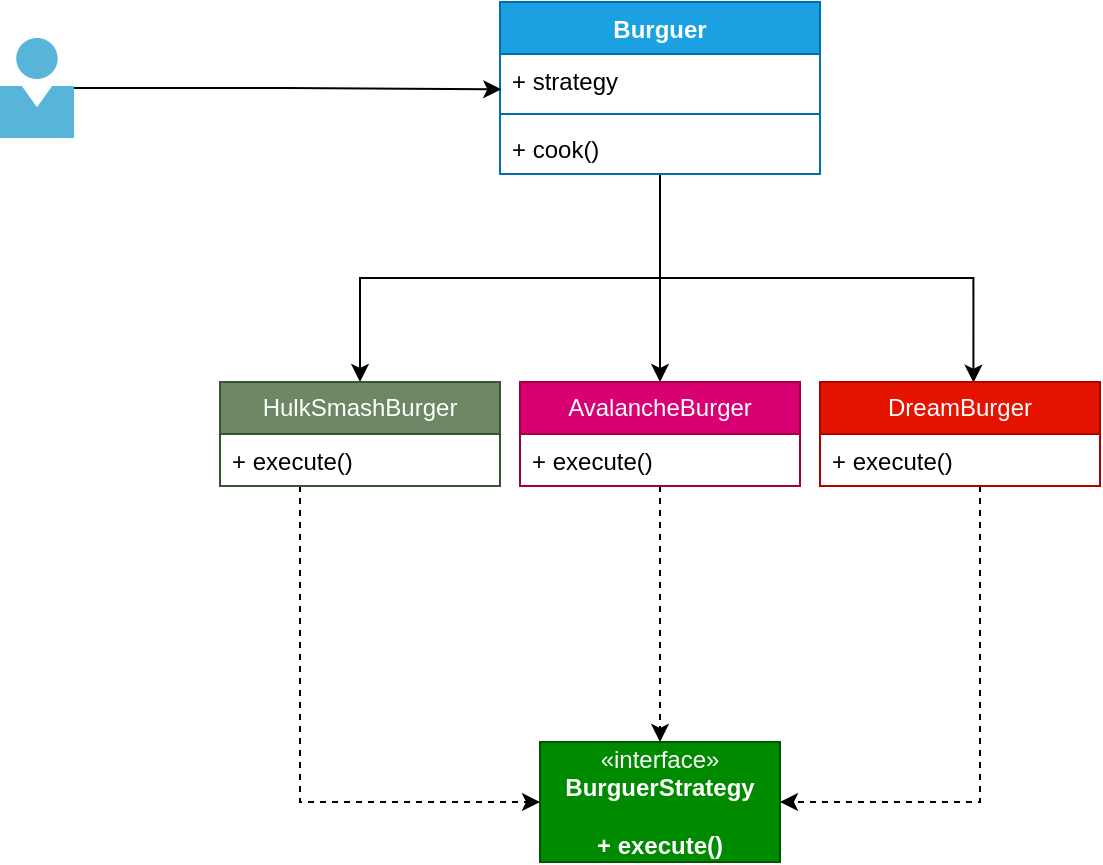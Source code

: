 <mxfile version="21.6.1" type="device">
  <diagram name="Page-1" id="lXLQd6UyP1ND9gE5PToc">
    <mxGraphModel dx="795" dy="456" grid="1" gridSize="10" guides="1" tooltips="1" connect="1" arrows="1" fold="1" page="1" pageScale="1" pageWidth="850" pageHeight="1100" math="0" shadow="0">
      <root>
        <mxCell id="0" />
        <mxCell id="1" parent="0" />
        <mxCell id="qH5AfbM5EPDE3e2Da-9J-1" value="&lt;div&gt;«interface»&lt;/div&gt;&lt;div&gt;&lt;b&gt;BurguerStrategy&lt;/b&gt;&lt;/div&gt;&lt;div&gt;&lt;b&gt;&lt;br&gt;&lt;/b&gt;&lt;/div&gt;&lt;div&gt;&lt;b&gt;+ execute()&lt;br&gt;&lt;/b&gt;&lt;/div&gt;" style="html=1;whiteSpace=wrap;fillColor=#008a00;fontColor=#ffffff;strokeColor=#005700;" vertex="1" parent="1">
          <mxGeometry x="380" y="570" width="120" height="60" as="geometry" />
        </mxCell>
        <mxCell id="qH5AfbM5EPDE3e2Da-9J-19" style="edgeStyle=orthogonalEdgeStyle;rounded=0;orthogonalLoop=1;jettySize=auto;html=1;" edge="1" parent="1" source="qH5AfbM5EPDE3e2Da-9J-2" target="qH5AfbM5EPDE3e2Da-9J-10">
          <mxGeometry relative="1" as="geometry" />
        </mxCell>
        <mxCell id="qH5AfbM5EPDE3e2Da-9J-20" style="edgeStyle=orthogonalEdgeStyle;rounded=0;orthogonalLoop=1;jettySize=auto;html=1;entryX=0.548;entryY=0.006;entryDx=0;entryDy=0;entryPerimeter=0;" edge="1" parent="1" source="qH5AfbM5EPDE3e2Da-9J-2" target="qH5AfbM5EPDE3e2Da-9J-15">
          <mxGeometry relative="1" as="geometry" />
        </mxCell>
        <mxCell id="qH5AfbM5EPDE3e2Da-9J-21" style="edgeStyle=orthogonalEdgeStyle;rounded=0;orthogonalLoop=1;jettySize=auto;html=1;entryX=0.5;entryY=0;entryDx=0;entryDy=0;" edge="1" parent="1" source="qH5AfbM5EPDE3e2Da-9J-2" target="qH5AfbM5EPDE3e2Da-9J-17">
          <mxGeometry relative="1" as="geometry" />
        </mxCell>
        <mxCell id="qH5AfbM5EPDE3e2Da-9J-2" value="&lt;div&gt;Burguer&lt;/div&gt;&lt;div&gt;&lt;br&gt;&lt;/div&gt;" style="swimlane;fontStyle=1;align=center;verticalAlign=top;childLayout=stackLayout;horizontal=1;startSize=26;horizontalStack=0;resizeParent=1;resizeParentMax=0;resizeLast=0;collapsible=1;marginBottom=0;whiteSpace=wrap;html=1;fillColor=#1ba1e2;fontColor=#ffffff;strokeColor=#006EAF;" vertex="1" parent="1">
          <mxGeometry x="360" y="200" width="160" height="86" as="geometry" />
        </mxCell>
        <mxCell id="qH5AfbM5EPDE3e2Da-9J-3" value="+ strategy" style="text;strokeColor=none;fillColor=none;align=left;verticalAlign=top;spacingLeft=4;spacingRight=4;overflow=hidden;rotatable=0;points=[[0,0.5],[1,0.5]];portConstraint=eastwest;whiteSpace=wrap;html=1;" vertex="1" parent="qH5AfbM5EPDE3e2Da-9J-2">
          <mxGeometry y="26" width="160" height="26" as="geometry" />
        </mxCell>
        <mxCell id="qH5AfbM5EPDE3e2Da-9J-4" value="" style="line;strokeWidth=1;fillColor=none;align=left;verticalAlign=middle;spacingTop=-1;spacingLeft=3;spacingRight=3;rotatable=0;labelPosition=right;points=[];portConstraint=eastwest;strokeColor=inherit;" vertex="1" parent="qH5AfbM5EPDE3e2Da-9J-2">
          <mxGeometry y="52" width="160" height="8" as="geometry" />
        </mxCell>
        <mxCell id="qH5AfbM5EPDE3e2Da-9J-5" value="+ cook()" style="text;strokeColor=none;fillColor=none;align=left;verticalAlign=top;spacingLeft=4;spacingRight=4;overflow=hidden;rotatable=0;points=[[0,0.5],[1,0.5]];portConstraint=eastwest;whiteSpace=wrap;html=1;" vertex="1" parent="qH5AfbM5EPDE3e2Da-9J-2">
          <mxGeometry y="60" width="160" height="26" as="geometry" />
        </mxCell>
        <mxCell id="qH5AfbM5EPDE3e2Da-9J-28" style="edgeStyle=orthogonalEdgeStyle;rounded=0;orthogonalLoop=1;jettySize=auto;html=1;dashed=1;" edge="1" parent="1" source="qH5AfbM5EPDE3e2Da-9J-10" target="qH5AfbM5EPDE3e2Da-9J-1">
          <mxGeometry relative="1" as="geometry" />
        </mxCell>
        <mxCell id="qH5AfbM5EPDE3e2Da-9J-10" value="&lt;div&gt;AvalancheBurger&lt;/div&gt;" style="swimlane;fontStyle=0;childLayout=stackLayout;horizontal=1;startSize=26;fillColor=#d80073;horizontalStack=0;resizeParent=1;resizeParentMax=0;resizeLast=0;collapsible=1;marginBottom=0;whiteSpace=wrap;html=1;fontColor=#ffffff;strokeColor=#A50040;" vertex="1" parent="1">
          <mxGeometry x="370" y="390" width="140" height="52" as="geometry" />
        </mxCell>
        <mxCell id="qH5AfbM5EPDE3e2Da-9J-11" value="+ execute()" style="text;strokeColor=none;fillColor=none;align=left;verticalAlign=top;spacingLeft=4;spacingRight=4;overflow=hidden;rotatable=0;points=[[0,0.5],[1,0.5]];portConstraint=eastwest;whiteSpace=wrap;html=1;" vertex="1" parent="qH5AfbM5EPDE3e2Da-9J-10">
          <mxGeometry y="26" width="140" height="26" as="geometry" />
        </mxCell>
        <mxCell id="qH5AfbM5EPDE3e2Da-9J-25" style="edgeStyle=orthogonalEdgeStyle;rounded=0;orthogonalLoop=1;jettySize=auto;html=1;entryX=0.004;entryY=0.679;entryDx=0;entryDy=0;entryPerimeter=0;" edge="1" parent="1" source="qH5AfbM5EPDE3e2Da-9J-14" target="qH5AfbM5EPDE3e2Da-9J-3">
          <mxGeometry relative="1" as="geometry" />
        </mxCell>
        <mxCell id="qH5AfbM5EPDE3e2Da-9J-14" value="" style="image;sketch=0;aspect=fixed;html=1;points=[];align=center;fontSize=12;image=img/lib/mscae/Person.svg;" vertex="1" parent="1">
          <mxGeometry x="110" y="218" width="37" height="50" as="geometry" />
        </mxCell>
        <mxCell id="qH5AfbM5EPDE3e2Da-9J-29" style="edgeStyle=orthogonalEdgeStyle;rounded=0;orthogonalLoop=1;jettySize=auto;html=1;entryX=1;entryY=0.5;entryDx=0;entryDy=0;dashed=1;" edge="1" parent="1" source="qH5AfbM5EPDE3e2Da-9J-15" target="qH5AfbM5EPDE3e2Da-9J-1">
          <mxGeometry relative="1" as="geometry">
            <Array as="points">
              <mxPoint x="600" y="600" />
            </Array>
          </mxGeometry>
        </mxCell>
        <mxCell id="qH5AfbM5EPDE3e2Da-9J-15" value="&lt;div&gt;DreamBurger&lt;/div&gt;" style="swimlane;fontStyle=0;childLayout=stackLayout;horizontal=1;startSize=26;fillColor=#e51400;horizontalStack=0;resizeParent=1;resizeParentMax=0;resizeLast=0;collapsible=1;marginBottom=0;whiteSpace=wrap;html=1;fontColor=#ffffff;strokeColor=#B20000;" vertex="1" parent="1">
          <mxGeometry x="520" y="390" width="140" height="52" as="geometry" />
        </mxCell>
        <mxCell id="qH5AfbM5EPDE3e2Da-9J-16" value="+ execute()" style="text;strokeColor=none;fillColor=none;align=left;verticalAlign=top;spacingLeft=4;spacingRight=4;overflow=hidden;rotatable=0;points=[[0,0.5],[1,0.5]];portConstraint=eastwest;whiteSpace=wrap;html=1;" vertex="1" parent="qH5AfbM5EPDE3e2Da-9J-15">
          <mxGeometry y="26" width="140" height="26" as="geometry" />
        </mxCell>
        <mxCell id="qH5AfbM5EPDE3e2Da-9J-30" style="edgeStyle=orthogonalEdgeStyle;rounded=0;orthogonalLoop=1;jettySize=auto;html=1;entryX=0;entryY=0.5;entryDx=0;entryDy=0;dashed=1;" edge="1" parent="1" source="qH5AfbM5EPDE3e2Da-9J-17" target="qH5AfbM5EPDE3e2Da-9J-1">
          <mxGeometry relative="1" as="geometry">
            <Array as="points">
              <mxPoint x="260" y="600" />
            </Array>
          </mxGeometry>
        </mxCell>
        <mxCell id="qH5AfbM5EPDE3e2Da-9J-17" value="&lt;div&gt;HulkSmashBurger&lt;/div&gt;" style="swimlane;fontStyle=0;childLayout=stackLayout;horizontal=1;startSize=26;fillColor=#6d8764;horizontalStack=0;resizeParent=1;resizeParentMax=0;resizeLast=0;collapsible=1;marginBottom=0;whiteSpace=wrap;html=1;fontColor=#ffffff;strokeColor=#3A5431;" vertex="1" parent="1">
          <mxGeometry x="220" y="390" width="140" height="52" as="geometry" />
        </mxCell>
        <mxCell id="qH5AfbM5EPDE3e2Da-9J-18" value="+ execute()" style="text;strokeColor=none;fillColor=none;align=left;verticalAlign=top;spacingLeft=4;spacingRight=4;overflow=hidden;rotatable=0;points=[[0,0.5],[1,0.5]];portConstraint=eastwest;whiteSpace=wrap;html=1;" vertex="1" parent="qH5AfbM5EPDE3e2Da-9J-17">
          <mxGeometry y="26" width="140" height="26" as="geometry" />
        </mxCell>
      </root>
    </mxGraphModel>
  </diagram>
</mxfile>
